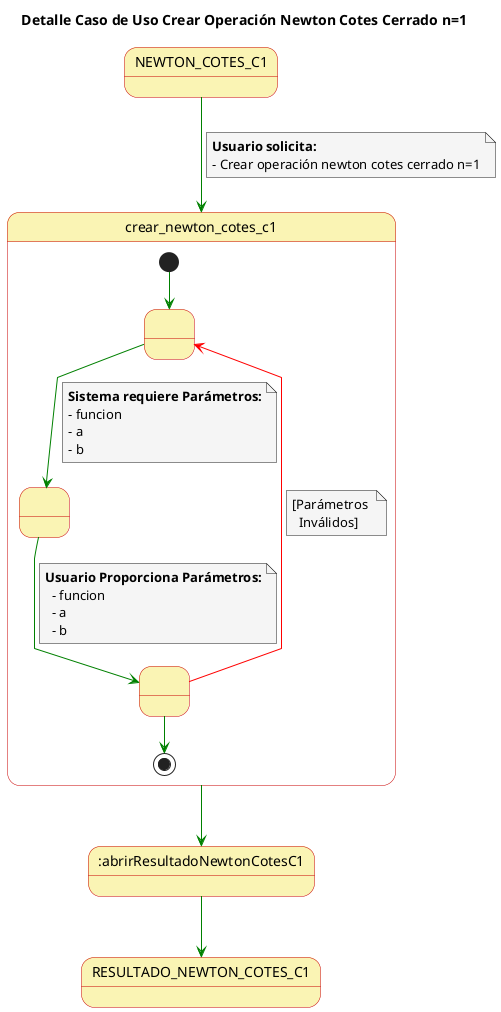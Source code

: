 @startuml

skinparam state {
  BackgroundColor #faf4b4
  BorderColor #c90000
}

skinparam note {
  BackgroundColor #f5f5f5
}

skinparam linetype polyline

title Detalle Caso de Uso Crear Operación Newton Cotes Cerrado n=1


NEWTON_COTES_C1-[#green]-> crear_newton_cotes_c1
note on link
  **Usuario solicita:**
  - Crear operación newton cotes cerrado n=1
end note

state crear_newton_cotes_c1{
  state 1 as " "
  state 2 as " "
  state 3 as " "
  
  [*] -[#green]-> 1
  1 -[#green]-> 2
  note on link
      **Sistema requiere Parámetros:**
      - funcion
      - a
      - b
  end note
  2 -[#green]-> 3
  note on link
    **Usuario Proporciona Parámetros:**
      - funcion
      - a
      - b
  end note
  3 -[#red]-> 1
  note on link
    [Parámetros 
      Inválidos]
  end note
  3 -[#green]-> [*]

}

crear_newton_cotes_c1-[#green]-> :abrirResultadoNewtonCotesC1

:abrirResultadoNewtonCotesC1-[#green]-> RESULTADO_NEWTON_COTES_C1

@enduml